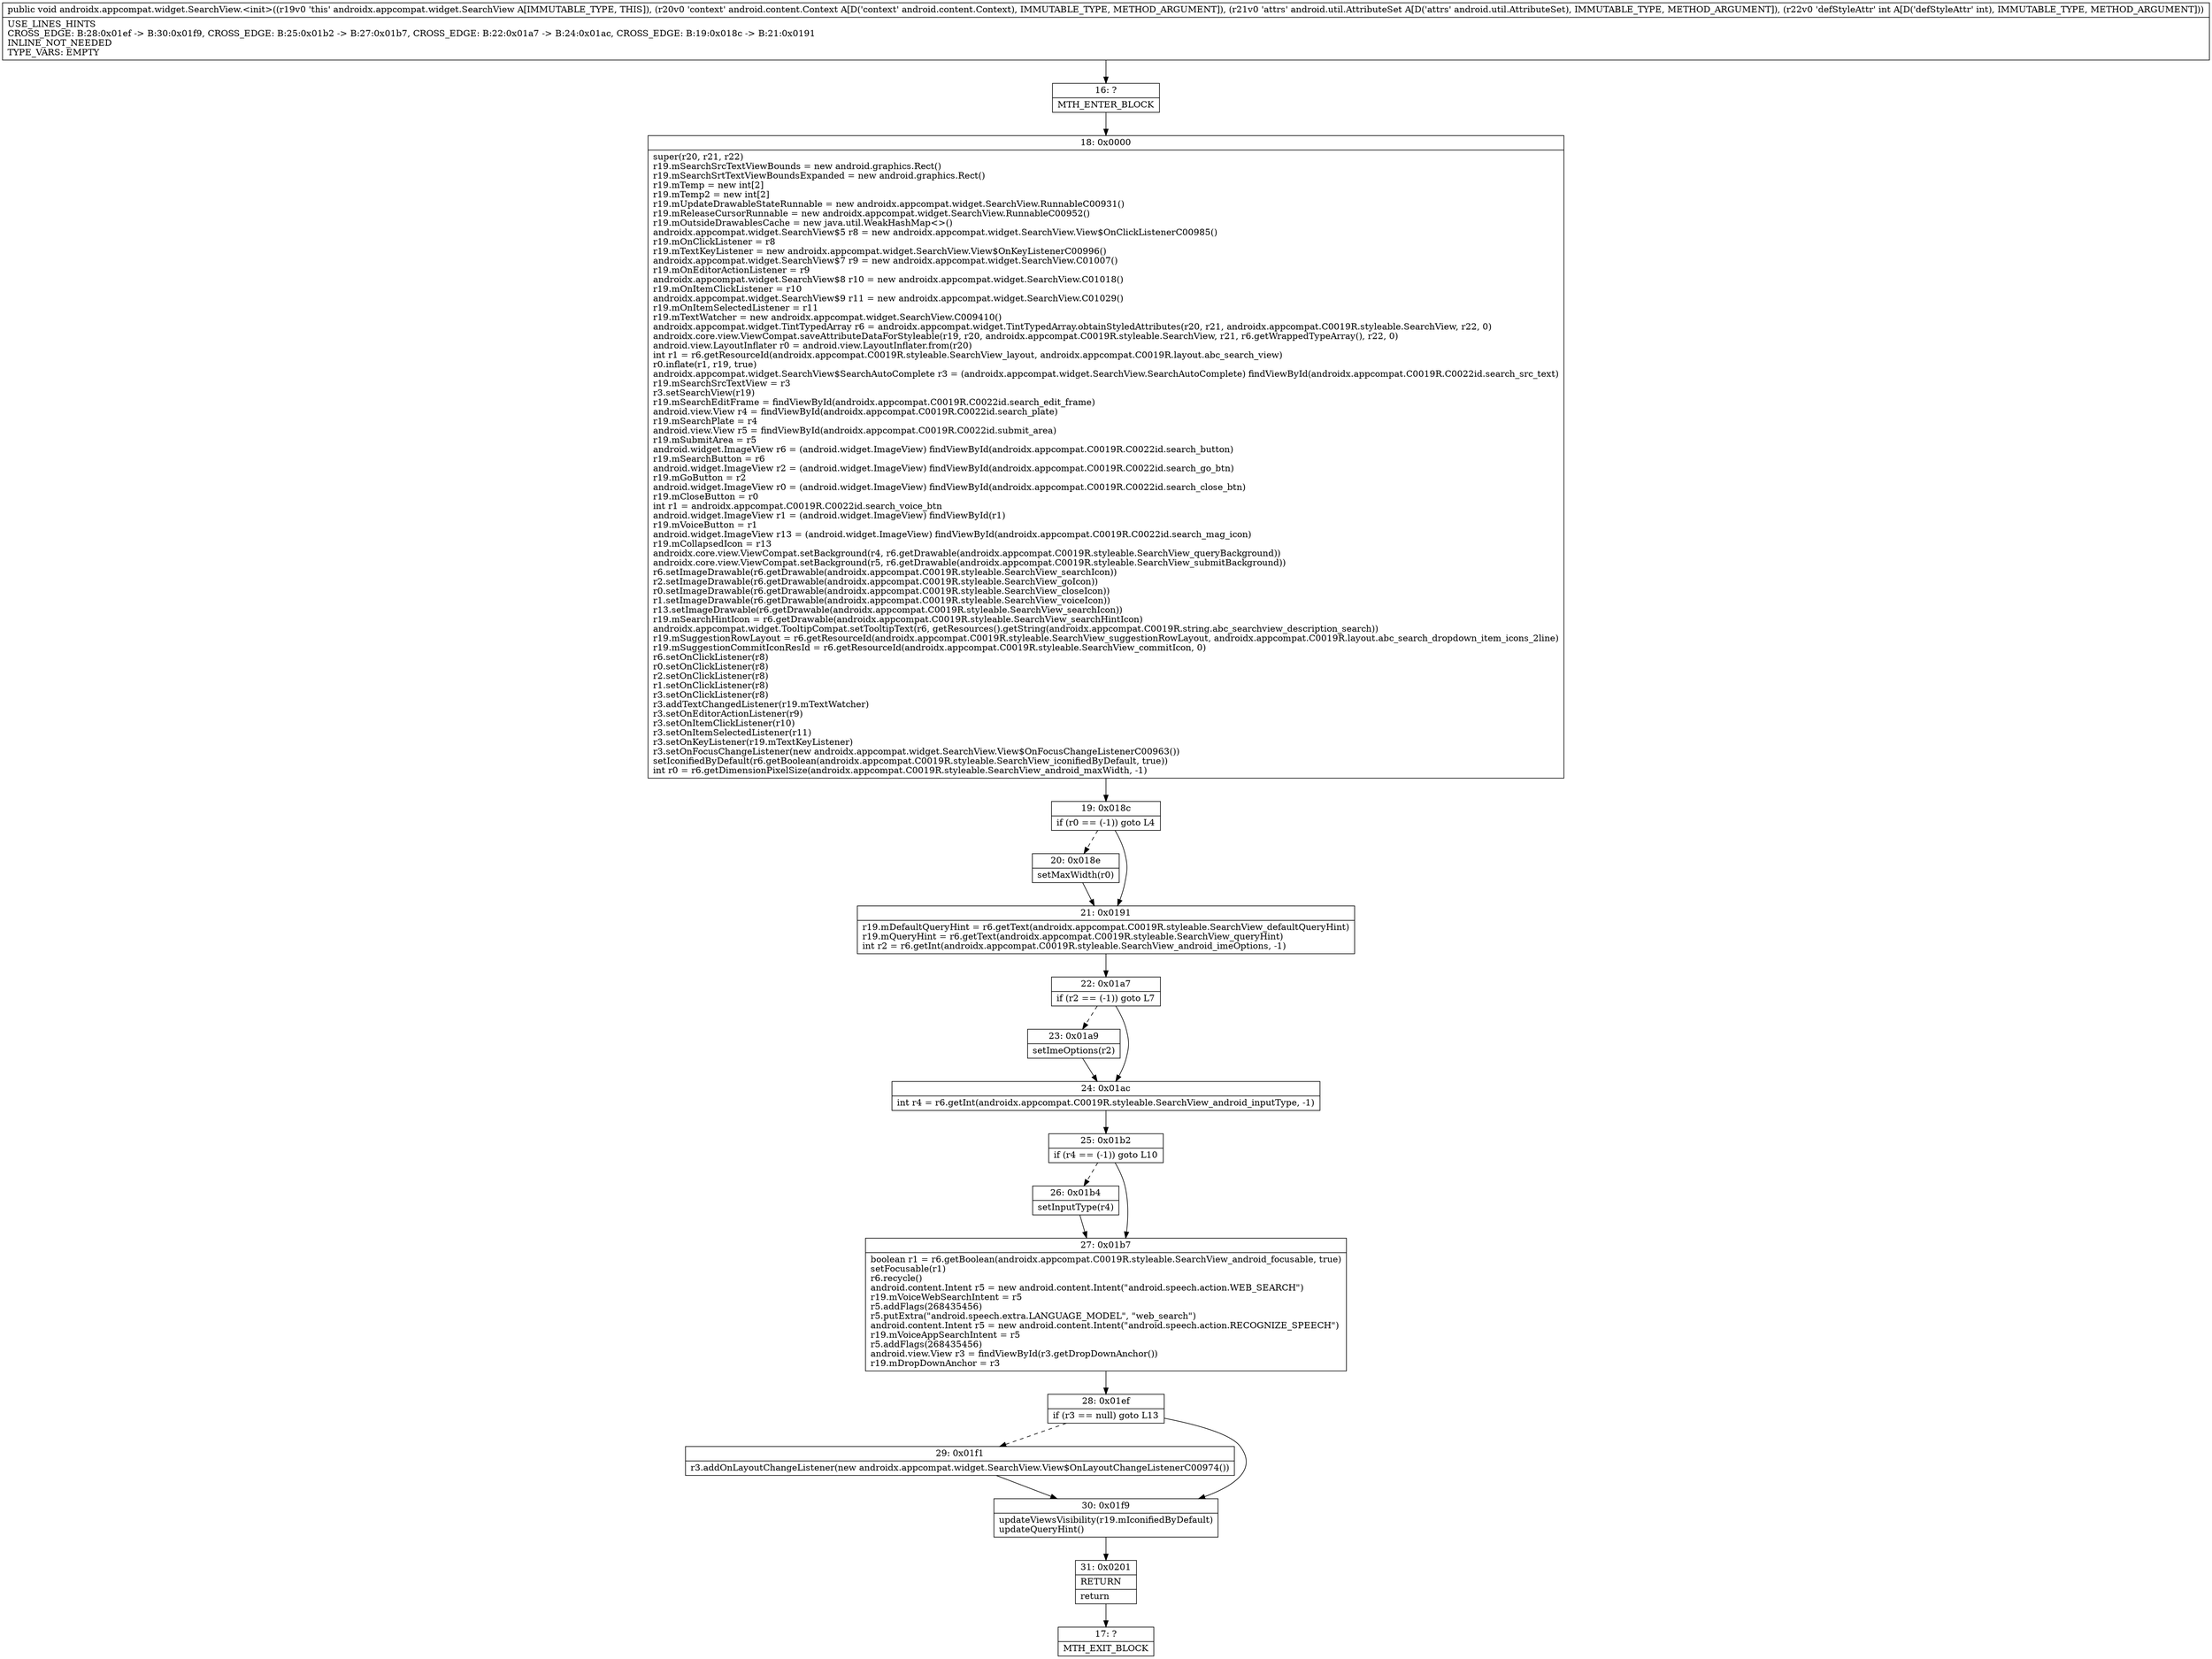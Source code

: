 digraph "CFG forandroidx.appcompat.widget.SearchView.\<init\>(Landroid\/content\/Context;Landroid\/util\/AttributeSet;I)V" {
Node_16 [shape=record,label="{16\:\ ?|MTH_ENTER_BLOCK\l}"];
Node_18 [shape=record,label="{18\:\ 0x0000|super(r20, r21, r22)\lr19.mSearchSrcTextViewBounds = new android.graphics.Rect()\lr19.mSearchSrtTextViewBoundsExpanded = new android.graphics.Rect()\lr19.mTemp = new int[2]\lr19.mTemp2 = new int[2]\lr19.mUpdateDrawableStateRunnable = new androidx.appcompat.widget.SearchView.RunnableC00931()\lr19.mReleaseCursorRunnable = new androidx.appcompat.widget.SearchView.RunnableC00952()\lr19.mOutsideDrawablesCache = new java.util.WeakHashMap\<\>()\landroidx.appcompat.widget.SearchView$5 r8 = new androidx.appcompat.widget.SearchView.View$OnClickListenerC00985()\lr19.mOnClickListener = r8\lr19.mTextKeyListener = new androidx.appcompat.widget.SearchView.View$OnKeyListenerC00996()\landroidx.appcompat.widget.SearchView$7 r9 = new androidx.appcompat.widget.SearchView.C01007()\lr19.mOnEditorActionListener = r9\landroidx.appcompat.widget.SearchView$8 r10 = new androidx.appcompat.widget.SearchView.C01018()\lr19.mOnItemClickListener = r10\landroidx.appcompat.widget.SearchView$9 r11 = new androidx.appcompat.widget.SearchView.C01029()\lr19.mOnItemSelectedListener = r11\lr19.mTextWatcher = new androidx.appcompat.widget.SearchView.C009410()\landroidx.appcompat.widget.TintTypedArray r6 = androidx.appcompat.widget.TintTypedArray.obtainStyledAttributes(r20, r21, androidx.appcompat.C0019R.styleable.SearchView, r22, 0)\landroidx.core.view.ViewCompat.saveAttributeDataForStyleable(r19, r20, androidx.appcompat.C0019R.styleable.SearchView, r21, r6.getWrappedTypeArray(), r22, 0)\landroid.view.LayoutInflater r0 = android.view.LayoutInflater.from(r20)\lint r1 = r6.getResourceId(androidx.appcompat.C0019R.styleable.SearchView_layout, androidx.appcompat.C0019R.layout.abc_search_view)\lr0.inflate(r1, r19, true)\landroidx.appcompat.widget.SearchView$SearchAutoComplete r3 = (androidx.appcompat.widget.SearchView.SearchAutoComplete) findViewById(androidx.appcompat.C0019R.C0022id.search_src_text)\lr19.mSearchSrcTextView = r3\lr3.setSearchView(r19)\lr19.mSearchEditFrame = findViewById(androidx.appcompat.C0019R.C0022id.search_edit_frame)\landroid.view.View r4 = findViewById(androidx.appcompat.C0019R.C0022id.search_plate)\lr19.mSearchPlate = r4\landroid.view.View r5 = findViewById(androidx.appcompat.C0019R.C0022id.submit_area)\lr19.mSubmitArea = r5\landroid.widget.ImageView r6 = (android.widget.ImageView) findViewById(androidx.appcompat.C0019R.C0022id.search_button)\lr19.mSearchButton = r6\landroid.widget.ImageView r2 = (android.widget.ImageView) findViewById(androidx.appcompat.C0019R.C0022id.search_go_btn)\lr19.mGoButton = r2\landroid.widget.ImageView r0 = (android.widget.ImageView) findViewById(androidx.appcompat.C0019R.C0022id.search_close_btn)\lr19.mCloseButton = r0\lint r1 = androidx.appcompat.C0019R.C0022id.search_voice_btn\landroid.widget.ImageView r1 = (android.widget.ImageView) findViewById(r1)\lr19.mVoiceButton = r1\landroid.widget.ImageView r13 = (android.widget.ImageView) findViewById(androidx.appcompat.C0019R.C0022id.search_mag_icon)\lr19.mCollapsedIcon = r13\landroidx.core.view.ViewCompat.setBackground(r4, r6.getDrawable(androidx.appcompat.C0019R.styleable.SearchView_queryBackground))\landroidx.core.view.ViewCompat.setBackground(r5, r6.getDrawable(androidx.appcompat.C0019R.styleable.SearchView_submitBackground))\lr6.setImageDrawable(r6.getDrawable(androidx.appcompat.C0019R.styleable.SearchView_searchIcon))\lr2.setImageDrawable(r6.getDrawable(androidx.appcompat.C0019R.styleable.SearchView_goIcon))\lr0.setImageDrawable(r6.getDrawable(androidx.appcompat.C0019R.styleable.SearchView_closeIcon))\lr1.setImageDrawable(r6.getDrawable(androidx.appcompat.C0019R.styleable.SearchView_voiceIcon))\lr13.setImageDrawable(r6.getDrawable(androidx.appcompat.C0019R.styleable.SearchView_searchIcon))\lr19.mSearchHintIcon = r6.getDrawable(androidx.appcompat.C0019R.styleable.SearchView_searchHintIcon)\landroidx.appcompat.widget.TooltipCompat.setTooltipText(r6, getResources().getString(androidx.appcompat.C0019R.string.abc_searchview_description_search))\lr19.mSuggestionRowLayout = r6.getResourceId(androidx.appcompat.C0019R.styleable.SearchView_suggestionRowLayout, androidx.appcompat.C0019R.layout.abc_search_dropdown_item_icons_2line)\lr19.mSuggestionCommitIconResId = r6.getResourceId(androidx.appcompat.C0019R.styleable.SearchView_commitIcon, 0)\lr6.setOnClickListener(r8)\lr0.setOnClickListener(r8)\lr2.setOnClickListener(r8)\lr1.setOnClickListener(r8)\lr3.setOnClickListener(r8)\lr3.addTextChangedListener(r19.mTextWatcher)\lr3.setOnEditorActionListener(r9)\lr3.setOnItemClickListener(r10)\lr3.setOnItemSelectedListener(r11)\lr3.setOnKeyListener(r19.mTextKeyListener)\lr3.setOnFocusChangeListener(new androidx.appcompat.widget.SearchView.View$OnFocusChangeListenerC00963())\lsetIconifiedByDefault(r6.getBoolean(androidx.appcompat.C0019R.styleable.SearchView_iconifiedByDefault, true))\lint r0 = r6.getDimensionPixelSize(androidx.appcompat.C0019R.styleable.SearchView_android_maxWidth, \-1)\l}"];
Node_19 [shape=record,label="{19\:\ 0x018c|if (r0 == (\-1)) goto L4\l}"];
Node_20 [shape=record,label="{20\:\ 0x018e|setMaxWidth(r0)\l}"];
Node_21 [shape=record,label="{21\:\ 0x0191|r19.mDefaultQueryHint = r6.getText(androidx.appcompat.C0019R.styleable.SearchView_defaultQueryHint)\lr19.mQueryHint = r6.getText(androidx.appcompat.C0019R.styleable.SearchView_queryHint)\lint r2 = r6.getInt(androidx.appcompat.C0019R.styleable.SearchView_android_imeOptions, \-1)\l}"];
Node_22 [shape=record,label="{22\:\ 0x01a7|if (r2 == (\-1)) goto L7\l}"];
Node_23 [shape=record,label="{23\:\ 0x01a9|setImeOptions(r2)\l}"];
Node_24 [shape=record,label="{24\:\ 0x01ac|int r4 = r6.getInt(androidx.appcompat.C0019R.styleable.SearchView_android_inputType, \-1)\l}"];
Node_25 [shape=record,label="{25\:\ 0x01b2|if (r4 == (\-1)) goto L10\l}"];
Node_26 [shape=record,label="{26\:\ 0x01b4|setInputType(r4)\l}"];
Node_27 [shape=record,label="{27\:\ 0x01b7|boolean r1 = r6.getBoolean(androidx.appcompat.C0019R.styleable.SearchView_android_focusable, true)\lsetFocusable(r1)\lr6.recycle()\landroid.content.Intent r5 = new android.content.Intent(\"android.speech.action.WEB_SEARCH\")\lr19.mVoiceWebSearchIntent = r5\lr5.addFlags(268435456)\lr5.putExtra(\"android.speech.extra.LANGUAGE_MODEL\", \"web_search\")\landroid.content.Intent r5 = new android.content.Intent(\"android.speech.action.RECOGNIZE_SPEECH\")\lr19.mVoiceAppSearchIntent = r5\lr5.addFlags(268435456)\landroid.view.View r3 = findViewById(r3.getDropDownAnchor())\lr19.mDropDownAnchor = r3\l}"];
Node_28 [shape=record,label="{28\:\ 0x01ef|if (r3 == null) goto L13\l}"];
Node_29 [shape=record,label="{29\:\ 0x01f1|r3.addOnLayoutChangeListener(new androidx.appcompat.widget.SearchView.View$OnLayoutChangeListenerC00974())\l}"];
Node_30 [shape=record,label="{30\:\ 0x01f9|updateViewsVisibility(r19.mIconifiedByDefault)\lupdateQueryHint()\l}"];
Node_31 [shape=record,label="{31\:\ 0x0201|RETURN\l|return\l}"];
Node_17 [shape=record,label="{17\:\ ?|MTH_EXIT_BLOCK\l}"];
MethodNode[shape=record,label="{public void androidx.appcompat.widget.SearchView.\<init\>((r19v0 'this' androidx.appcompat.widget.SearchView A[IMMUTABLE_TYPE, THIS]), (r20v0 'context' android.content.Context A[D('context' android.content.Context), IMMUTABLE_TYPE, METHOD_ARGUMENT]), (r21v0 'attrs' android.util.AttributeSet A[D('attrs' android.util.AttributeSet), IMMUTABLE_TYPE, METHOD_ARGUMENT]), (r22v0 'defStyleAttr' int A[D('defStyleAttr' int), IMMUTABLE_TYPE, METHOD_ARGUMENT]))  | USE_LINES_HINTS\lCROSS_EDGE: B:28:0x01ef \-\> B:30:0x01f9, CROSS_EDGE: B:25:0x01b2 \-\> B:27:0x01b7, CROSS_EDGE: B:22:0x01a7 \-\> B:24:0x01ac, CROSS_EDGE: B:19:0x018c \-\> B:21:0x0191\lINLINE_NOT_NEEDED\lTYPE_VARS: EMPTY\l}"];
MethodNode -> Node_16;Node_16 -> Node_18;
Node_18 -> Node_19;
Node_19 -> Node_20[style=dashed];
Node_19 -> Node_21;
Node_20 -> Node_21;
Node_21 -> Node_22;
Node_22 -> Node_23[style=dashed];
Node_22 -> Node_24;
Node_23 -> Node_24;
Node_24 -> Node_25;
Node_25 -> Node_26[style=dashed];
Node_25 -> Node_27;
Node_26 -> Node_27;
Node_27 -> Node_28;
Node_28 -> Node_29[style=dashed];
Node_28 -> Node_30;
Node_29 -> Node_30;
Node_30 -> Node_31;
Node_31 -> Node_17;
}

